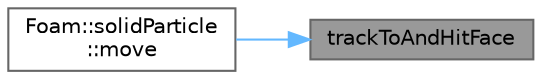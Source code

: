 digraph "trackToAndHitFace"
{
 // LATEX_PDF_SIZE
  bgcolor="transparent";
  edge [fontname=Helvetica,fontsize=10,labelfontname=Helvetica,labelfontsize=10];
  node [fontname=Helvetica,fontsize=10,shape=box,height=0.2,width=0.4];
  rankdir="RL";
  Node1 [id="Node000001",label="trackToAndHitFace",height=0.2,width=0.4,color="gray40", fillcolor="grey60", style="filled", fontcolor="black",tooltip=" "];
  Node1 -> Node2 [id="edge1_Node000001_Node000002",dir="back",color="steelblue1",style="solid",tooltip=" "];
  Node2 [id="Node000002",label="Foam::solidParticle\l::move",height=0.2,width=0.4,color="grey40", fillcolor="white", style="filled",URL="$classFoam_1_1solidParticle.html#a987a2a9724f365ccac09b9b9dbc7ddf1",tooltip=" "];
}
